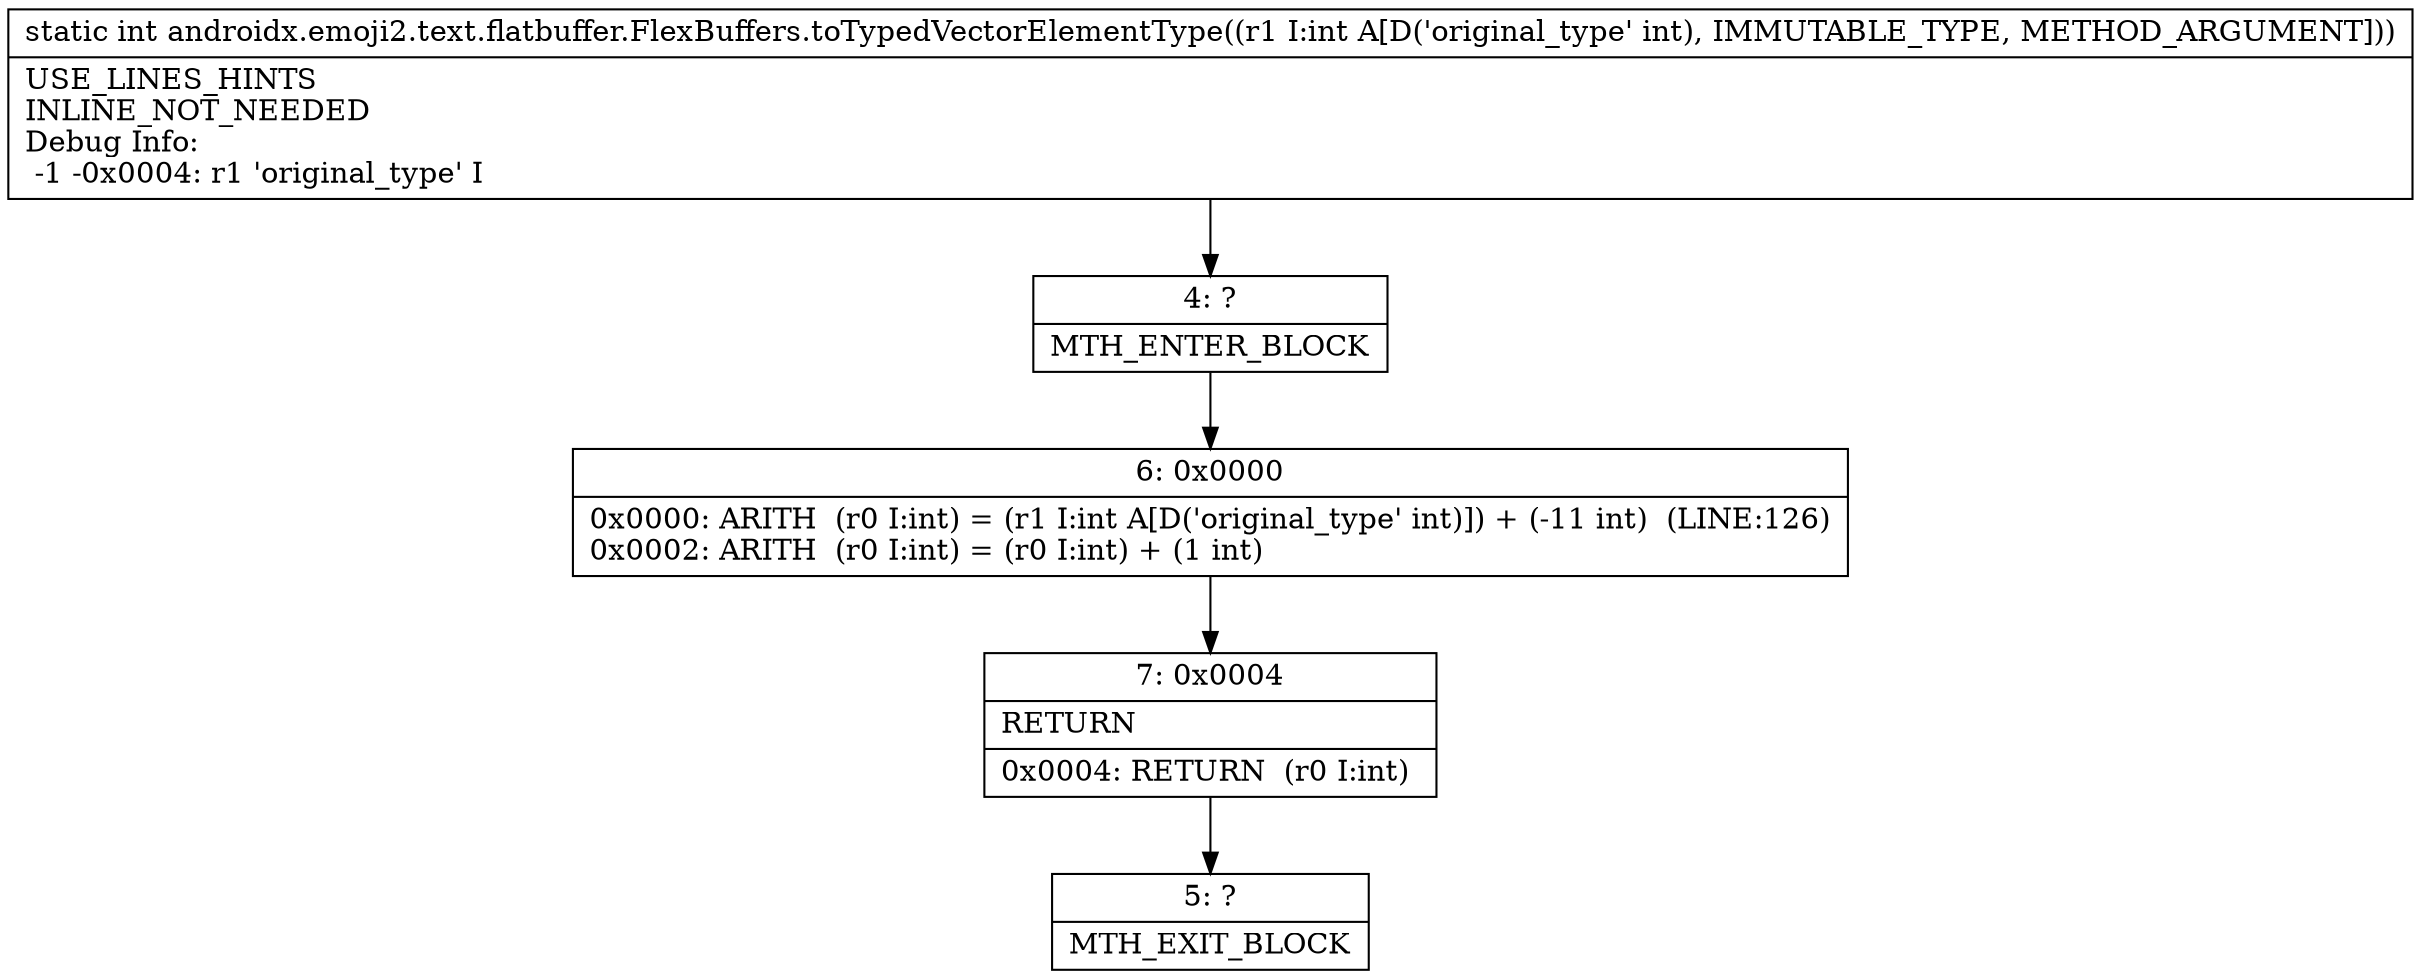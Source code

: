 digraph "CFG forandroidx.emoji2.text.flatbuffer.FlexBuffers.toTypedVectorElementType(I)I" {
Node_4 [shape=record,label="{4\:\ ?|MTH_ENTER_BLOCK\l}"];
Node_6 [shape=record,label="{6\:\ 0x0000|0x0000: ARITH  (r0 I:int) = (r1 I:int A[D('original_type' int)]) + (\-11 int)  (LINE:126)\l0x0002: ARITH  (r0 I:int) = (r0 I:int) + (1 int) \l}"];
Node_7 [shape=record,label="{7\:\ 0x0004|RETURN\l|0x0004: RETURN  (r0 I:int) \l}"];
Node_5 [shape=record,label="{5\:\ ?|MTH_EXIT_BLOCK\l}"];
MethodNode[shape=record,label="{static int androidx.emoji2.text.flatbuffer.FlexBuffers.toTypedVectorElementType((r1 I:int A[D('original_type' int), IMMUTABLE_TYPE, METHOD_ARGUMENT]))  | USE_LINES_HINTS\lINLINE_NOT_NEEDED\lDebug Info:\l  \-1 \-0x0004: r1 'original_type' I\l}"];
MethodNode -> Node_4;Node_4 -> Node_6;
Node_6 -> Node_7;
Node_7 -> Node_5;
}

